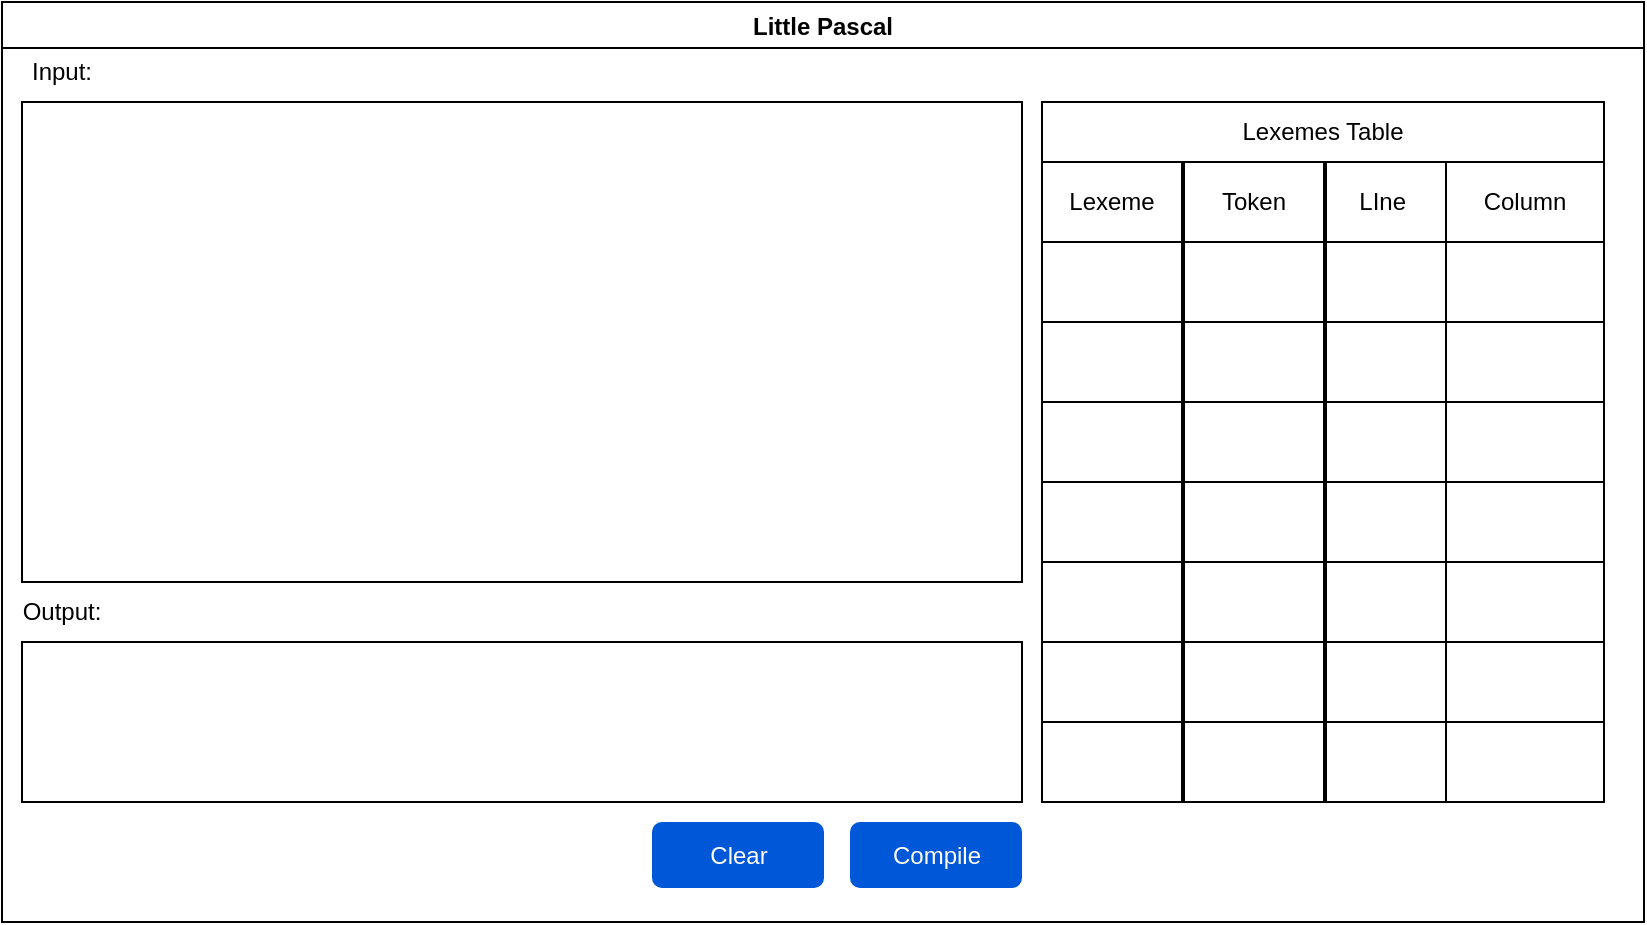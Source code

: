 <mxfile version="16.4.7" type="device"><diagram id="72BKOpEjPsBzhilmf4w2" name="Page-1"><mxGraphModel dx="862" dy="459" grid="1" gridSize="10" guides="1" tooltips="1" connect="1" arrows="1" fold="1" page="1" pageScale="1" pageWidth="850" pageHeight="1100" math="0" shadow="0"><root><mxCell id="0"/><mxCell id="1" parent="0"/><mxCell id="A3Xn31Y7-h1wUpG5fnmd-1" value="Little Pascal" style="swimlane;" parent="1" vertex="1"><mxGeometry x="47" y="30" width="821" height="460" as="geometry"/></mxCell><mxCell id="A3Xn31Y7-h1wUpG5fnmd-2" value="" style="whiteSpace=wrap;html=1;" parent="A3Xn31Y7-h1wUpG5fnmd-1" vertex="1"><mxGeometry x="10" y="50" width="500" height="240" as="geometry"/></mxCell><mxCell id="A3Xn31Y7-h1wUpG5fnmd-3" value="Compile" style="rounded=1;fillColor=#0057D8;strokeColor=none;html=1;fontColor=#ffffff;align=center;verticalAlign=middle;fontStyle=0;fontSize=12;sketch=0;" parent="A3Xn31Y7-h1wUpG5fnmd-1" vertex="1"><mxGeometry x="424" y="410" width="86" height="33" as="geometry"/></mxCell><mxCell id="A3Xn31Y7-h1wUpG5fnmd-4" value="Clear" style="rounded=1;fillColor=#0057D8;strokeColor=none;html=1;fontColor=#ffffff;align=center;verticalAlign=middle;fontStyle=0;fontSize=12;sketch=0;" parent="A3Xn31Y7-h1wUpG5fnmd-1" vertex="1"><mxGeometry x="325" y="410" width="86" height="33" as="geometry"/></mxCell><mxCell id="A3Xn31Y7-h1wUpG5fnmd-5" value="" style="whiteSpace=wrap;html=1;" parent="A3Xn31Y7-h1wUpG5fnmd-1" vertex="1"><mxGeometry x="10" y="320" width="500" height="80" as="geometry"/></mxCell><mxCell id="A3Xn31Y7-h1wUpG5fnmd-6" value="Output:" style="text;html=1;strokeColor=none;fillColor=none;align=center;verticalAlign=middle;whiteSpace=wrap;rounded=0;" parent="A3Xn31Y7-h1wUpG5fnmd-1" vertex="1"><mxGeometry y="290" width="60" height="30" as="geometry"/></mxCell><mxCell id="A3Xn31Y7-h1wUpG5fnmd-7" value="Input:" style="text;html=1;strokeColor=none;fillColor=none;align=center;verticalAlign=middle;whiteSpace=wrap;rounded=0;" parent="A3Xn31Y7-h1wUpG5fnmd-1" vertex="1"><mxGeometry y="20" width="60" height="30" as="geometry"/></mxCell><mxCell id="Y2UcA3nxNcbAAjjSeNFz-64" value="" style="shape=partialRectangle;html=1;whiteSpace=wrap;connectable=0;fillColor=#FFFFFF;top=1;left=1;bottom=1;right=1;overflow=hidden;perimeterSpacing=0;gradientColor=none;strokeWidth=1;" vertex="1" parent="A3Xn31Y7-h1wUpG5fnmd-1"><mxGeometry x="520" y="320" width="70" height="40" as="geometry"><mxRectangle width="93" height="40" as="alternateBounds"/></mxGeometry></mxCell><mxCell id="Y2UcA3nxNcbAAjjSeNFz-65" value="" style="shape=partialRectangle;html=1;whiteSpace=wrap;connectable=0;fillColor=#FFFFFF;top=1;left=1;bottom=1;right=1;overflow=hidden;perimeterSpacing=0;gradientColor=none;strokeWidth=1;" vertex="1" parent="A3Xn31Y7-h1wUpG5fnmd-1"><mxGeometry x="591" y="320" width="70" height="40" as="geometry"><mxRectangle width="94" height="40" as="alternateBounds"/></mxGeometry></mxCell><mxCell id="Y2UcA3nxNcbAAjjSeNFz-66" value="" style="shape=partialRectangle;html=1;whiteSpace=wrap;connectable=0;fillColor=#FFFFFF;top=1;left=1;bottom=1;right=1;overflow=hidden;perimeterSpacing=0;gradientColor=none;strokeWidth=1;" vertex="1" parent="A3Xn31Y7-h1wUpG5fnmd-1"><mxGeometry x="662" y="320" width="60" height="40" as="geometry"><mxRectangle width="93" height="40" as="alternateBounds"/></mxGeometry></mxCell><mxCell id="Y2UcA3nxNcbAAjjSeNFz-72" value="" style="shape=partialRectangle;html=1;whiteSpace=wrap;connectable=0;fillColor=#FFFFFF;top=1;left=1;bottom=1;right=1;overflow=hidden;perimeterSpacing=0;gradientColor=none;strokeWidth=1;" vertex="1" parent="A3Xn31Y7-h1wUpG5fnmd-1"><mxGeometry x="662" y="360" width="60" height="40" as="geometry"><mxRectangle width="93" height="40" as="alternateBounds"/></mxGeometry></mxCell><mxCell id="Y2UcA3nxNcbAAjjSeNFz-76" value="" style="shape=partialRectangle;html=1;whiteSpace=wrap;connectable=0;fillColor=#FFFFFF;top=1;left=1;bottom=1;right=1;overflow=hidden;perimeterSpacing=0;gradientColor=none;strokeWidth=1;" vertex="1" parent="A3Xn31Y7-h1wUpG5fnmd-1"><mxGeometry x="520" y="240" width="70" height="40" as="geometry"><mxRectangle width="93" height="40" as="alternateBounds"/></mxGeometry></mxCell><mxCell id="Y2UcA3nxNcbAAjjSeNFz-77" value="" style="shape=partialRectangle;html=1;whiteSpace=wrap;connectable=0;fillColor=#FFFFFF;top=1;left=1;bottom=1;right=1;overflow=hidden;perimeterSpacing=0;gradientColor=none;strokeWidth=1;" vertex="1" parent="A3Xn31Y7-h1wUpG5fnmd-1"><mxGeometry x="591" y="240" width="70" height="40" as="geometry"><mxRectangle width="94" height="40" as="alternateBounds"/></mxGeometry></mxCell><mxCell id="Y2UcA3nxNcbAAjjSeNFz-78" value="" style="shape=partialRectangle;html=1;whiteSpace=wrap;connectable=0;fillColor=#FFFFFF;top=1;left=1;bottom=1;right=1;overflow=hidden;perimeterSpacing=0;gradientColor=none;strokeWidth=1;" vertex="1" parent="A3Xn31Y7-h1wUpG5fnmd-1"><mxGeometry x="662" y="240" width="60" height="40" as="geometry"><mxRectangle width="93" height="40" as="alternateBounds"/></mxGeometry></mxCell><mxCell id="Y2UcA3nxNcbAAjjSeNFz-79" value="" style="shape=partialRectangle;html=1;whiteSpace=wrap;connectable=0;fillColor=#FFFFFF;top=1;left=1;bottom=1;right=1;overflow=hidden;perimeterSpacing=0;gradientColor=none;strokeWidth=1;" vertex="1" parent="A3Xn31Y7-h1wUpG5fnmd-1"><mxGeometry x="520" y="280" width="70" height="40" as="geometry"><mxRectangle width="93" height="40" as="alternateBounds"/></mxGeometry></mxCell><mxCell id="Y2UcA3nxNcbAAjjSeNFz-80" value="" style="shape=partialRectangle;html=1;whiteSpace=wrap;connectable=0;fillColor=#FFFFFF;top=1;left=1;bottom=1;right=1;overflow=hidden;perimeterSpacing=0;gradientColor=none;strokeWidth=1;" vertex="1" parent="A3Xn31Y7-h1wUpG5fnmd-1"><mxGeometry x="591" y="280" width="70" height="40" as="geometry"><mxRectangle width="94" height="40" as="alternateBounds"/></mxGeometry></mxCell><mxCell id="Y2UcA3nxNcbAAjjSeNFz-81" value="" style="shape=partialRectangle;html=1;whiteSpace=wrap;connectable=0;fillColor=#FFFFFF;top=1;left=1;bottom=1;right=1;overflow=hidden;perimeterSpacing=0;gradientColor=none;strokeWidth=1;" vertex="1" parent="A3Xn31Y7-h1wUpG5fnmd-1"><mxGeometry x="662" y="280" width="60" height="40" as="geometry"><mxRectangle width="93" height="40" as="alternateBounds"/></mxGeometry></mxCell><mxCell id="Y2UcA3nxNcbAAjjSeNFz-82" value="" style="shape=partialRectangle;html=1;whiteSpace=wrap;connectable=0;fillColor=#FFFFFF;top=1;left=1;bottom=1;right=1;overflow=hidden;perimeterSpacing=0;gradientColor=none;strokeWidth=1;" vertex="1" parent="A3Xn31Y7-h1wUpG5fnmd-1"><mxGeometry x="520" y="360" width="70" height="40" as="geometry"><mxRectangle width="93" height="40" as="alternateBounds"/></mxGeometry></mxCell><mxCell id="Y2UcA3nxNcbAAjjSeNFz-83" value="" style="shape=partialRectangle;html=1;whiteSpace=wrap;connectable=0;fillColor=#FFFFFF;top=1;left=1;bottom=1;right=1;overflow=hidden;perimeterSpacing=0;gradientColor=none;strokeWidth=1;" vertex="1" parent="A3Xn31Y7-h1wUpG5fnmd-1"><mxGeometry x="591" y="360" width="70" height="40" as="geometry"><mxRectangle width="94" height="40" as="alternateBounds"/></mxGeometry></mxCell><mxCell id="Y2UcA3nxNcbAAjjSeNFz-84" value="" style="shape=partialRectangle;html=1;whiteSpace=wrap;connectable=0;fillColor=#FFFFFF;top=1;left=1;bottom=1;right=1;overflow=hidden;perimeterSpacing=0;gradientColor=none;strokeWidth=1;" vertex="1" parent="A3Xn31Y7-h1wUpG5fnmd-1"><mxGeometry x="520" y="120" width="70" height="40" as="geometry"><mxRectangle width="93" height="40" as="alternateBounds"/></mxGeometry></mxCell><mxCell id="Y2UcA3nxNcbAAjjSeNFz-85" value="" style="shape=partialRectangle;html=1;whiteSpace=wrap;connectable=0;fillColor=#FFFFFF;top=1;left=1;bottom=1;right=1;overflow=hidden;perimeterSpacing=0;gradientColor=none;strokeWidth=1;" vertex="1" parent="A3Xn31Y7-h1wUpG5fnmd-1"><mxGeometry x="591" y="120" width="70" height="40" as="geometry"><mxRectangle width="94" height="40" as="alternateBounds"/></mxGeometry></mxCell><mxCell id="Y2UcA3nxNcbAAjjSeNFz-86" value="" style="shape=partialRectangle;html=1;whiteSpace=wrap;connectable=0;fillColor=#FFFFFF;top=1;left=1;bottom=1;right=1;overflow=hidden;perimeterSpacing=0;gradientColor=none;strokeWidth=1;" vertex="1" parent="A3Xn31Y7-h1wUpG5fnmd-1"><mxGeometry x="662" y="120" width="60" height="40" as="geometry"><mxRectangle width="93" height="40" as="alternateBounds"/></mxGeometry></mxCell><mxCell id="Y2UcA3nxNcbAAjjSeNFz-87" value="" style="shape=partialRectangle;html=1;whiteSpace=wrap;connectable=0;fillColor=#FFFFFF;top=1;left=1;bottom=1;right=1;overflow=hidden;perimeterSpacing=0;gradientColor=none;strokeWidth=1;" vertex="1" parent="A3Xn31Y7-h1wUpG5fnmd-1"><mxGeometry x="662" y="160" width="60" height="40" as="geometry"><mxRectangle width="93" height="40" as="alternateBounds"/></mxGeometry></mxCell><mxCell id="Y2UcA3nxNcbAAjjSeNFz-93" value="Lexemes Table" style="shape=partialRectangle;html=1;whiteSpace=wrap;connectable=0;fillColor=#FFFFFF;top=1;left=1;bottom=1;right=1;overflow=hidden;perimeterSpacing=0;gradientColor=none;strokeWidth=1;" vertex="1" parent="A3Xn31Y7-h1wUpG5fnmd-1"><mxGeometry x="520" y="50" width="281" height="30" as="geometry"><mxRectangle width="93" height="40" as="alternateBounds"/></mxGeometry></mxCell><mxCell id="Y2UcA3nxNcbAAjjSeNFz-94" value="Lexeme" style="shape=partialRectangle;html=1;whiteSpace=wrap;connectable=0;fillColor=#FFFFFF;top=1;left=1;bottom=1;right=1;overflow=hidden;perimeterSpacing=0;gradientColor=none;strokeWidth=1;" vertex="1" parent="A3Xn31Y7-h1wUpG5fnmd-1"><mxGeometry x="520" y="80" width="70" height="40" as="geometry"><mxRectangle width="93" height="40" as="alternateBounds"/></mxGeometry></mxCell><mxCell id="Y2UcA3nxNcbAAjjSeNFz-95" value="Token" style="shape=partialRectangle;html=1;whiteSpace=wrap;connectable=0;fillColor=#FFFFFF;top=1;left=1;bottom=1;right=1;overflow=hidden;perimeterSpacing=0;gradientColor=none;strokeWidth=1;" vertex="1" parent="A3Xn31Y7-h1wUpG5fnmd-1"><mxGeometry x="591" y="80" width="70" height="40" as="geometry"><mxRectangle width="94" height="40" as="alternateBounds"/></mxGeometry></mxCell><mxCell id="Y2UcA3nxNcbAAjjSeNFz-96" value="&lt;span style=&quot;white-space: pre&quot;&gt;LIne&#9;&lt;/span&gt;" style="shape=partialRectangle;html=1;whiteSpace=wrap;connectable=0;fillColor=#FFFFFF;top=1;left=1;bottom=1;right=1;overflow=hidden;perimeterSpacing=0;gradientColor=none;strokeWidth=1;" vertex="1" parent="A3Xn31Y7-h1wUpG5fnmd-1"><mxGeometry x="662" y="80" width="60" height="40" as="geometry"><mxRectangle width="93" height="40" as="alternateBounds"/></mxGeometry></mxCell><mxCell id="Y2UcA3nxNcbAAjjSeNFz-97" value="" style="shape=partialRectangle;html=1;whiteSpace=wrap;connectable=0;fillColor=#FFFFFF;top=1;left=1;bottom=1;right=1;overflow=hidden;perimeterSpacing=0;gradientColor=none;strokeWidth=1;" vertex="1" parent="A3Xn31Y7-h1wUpG5fnmd-1"><mxGeometry x="520" y="160" width="70" height="40" as="geometry"><mxRectangle width="93" height="40" as="alternateBounds"/></mxGeometry></mxCell><mxCell id="Y2UcA3nxNcbAAjjSeNFz-98" value="" style="shape=partialRectangle;html=1;whiteSpace=wrap;connectable=0;fillColor=#FFFFFF;top=1;left=1;bottom=1;right=1;overflow=hidden;perimeterSpacing=0;gradientColor=none;strokeWidth=1;" vertex="1" parent="A3Xn31Y7-h1wUpG5fnmd-1"><mxGeometry x="591" y="160" width="70" height="40" as="geometry"><mxRectangle width="94" height="40" as="alternateBounds"/></mxGeometry></mxCell><mxCell id="Y2UcA3nxNcbAAjjSeNFz-106" value="" style="shape=partialRectangle;html=1;whiteSpace=wrap;connectable=0;fillColor=#FFFFFF;top=1;left=1;bottom=1;right=1;overflow=hidden;perimeterSpacing=0;gradientColor=none;strokeWidth=1;" vertex="1" parent="A3Xn31Y7-h1wUpG5fnmd-1"><mxGeometry x="722" y="320" width="79" height="40" as="geometry"><mxRectangle width="93" height="40" as="alternateBounds"/></mxGeometry></mxCell><mxCell id="Y2UcA3nxNcbAAjjSeNFz-107" value="" style="shape=partialRectangle;html=1;whiteSpace=wrap;connectable=0;fillColor=#FFFFFF;top=1;left=1;bottom=1;right=1;overflow=hidden;perimeterSpacing=0;gradientColor=none;strokeWidth=1;" vertex="1" parent="A3Xn31Y7-h1wUpG5fnmd-1"><mxGeometry x="722" y="360" width="79" height="40" as="geometry"><mxRectangle width="93" height="40" as="alternateBounds"/></mxGeometry></mxCell><mxCell id="Y2UcA3nxNcbAAjjSeNFz-108" value="" style="shape=partialRectangle;html=1;whiteSpace=wrap;connectable=0;fillColor=#FFFFFF;top=1;left=1;bottom=1;right=1;overflow=hidden;perimeterSpacing=0;gradientColor=none;strokeWidth=1;" vertex="1" parent="A3Xn31Y7-h1wUpG5fnmd-1"><mxGeometry x="722" y="240" width="79" height="40" as="geometry"><mxRectangle width="93" height="40" as="alternateBounds"/></mxGeometry></mxCell><mxCell id="Y2UcA3nxNcbAAjjSeNFz-109" value="" style="shape=partialRectangle;html=1;whiteSpace=wrap;connectable=0;fillColor=#FFFFFF;top=1;left=1;bottom=1;right=1;overflow=hidden;perimeterSpacing=0;gradientColor=none;strokeWidth=1;" vertex="1" parent="A3Xn31Y7-h1wUpG5fnmd-1"><mxGeometry x="722" y="280" width="79" height="40" as="geometry"><mxRectangle width="93" height="40" as="alternateBounds"/></mxGeometry></mxCell><mxCell id="Y2UcA3nxNcbAAjjSeNFz-110" value="" style="shape=partialRectangle;html=1;whiteSpace=wrap;connectable=0;fillColor=#FFFFFF;top=1;left=1;bottom=1;right=1;overflow=hidden;perimeterSpacing=0;gradientColor=none;strokeWidth=1;" vertex="1" parent="A3Xn31Y7-h1wUpG5fnmd-1"><mxGeometry x="722" y="120" width="79" height="40" as="geometry"><mxRectangle width="93" height="40" as="alternateBounds"/></mxGeometry></mxCell><mxCell id="Y2UcA3nxNcbAAjjSeNFz-111" value="" style="shape=partialRectangle;html=1;whiteSpace=wrap;connectable=0;fillColor=#FFFFFF;top=1;left=1;bottom=1;right=1;overflow=hidden;perimeterSpacing=0;gradientColor=none;strokeWidth=1;" vertex="1" parent="A3Xn31Y7-h1wUpG5fnmd-1"><mxGeometry x="722" y="160" width="79" height="40" as="geometry"><mxRectangle width="93" height="40" as="alternateBounds"/></mxGeometry></mxCell><mxCell id="Y2UcA3nxNcbAAjjSeNFz-112" value="Column" style="shape=partialRectangle;html=1;whiteSpace=wrap;connectable=0;fillColor=#FFFFFF;top=1;left=1;bottom=1;right=1;overflow=hidden;perimeterSpacing=0;gradientColor=none;strokeWidth=1;" vertex="1" parent="A3Xn31Y7-h1wUpG5fnmd-1"><mxGeometry x="722" y="80" width="79" height="40" as="geometry"><mxRectangle width="93" height="40" as="alternateBounds"/></mxGeometry></mxCell><mxCell id="Y2UcA3nxNcbAAjjSeNFz-113" value="" style="shape=partialRectangle;html=1;whiteSpace=wrap;connectable=0;fillColor=#FFFFFF;top=1;left=1;bottom=1;right=1;overflow=hidden;perimeterSpacing=0;gradientColor=none;strokeWidth=1;" vertex="1" parent="A3Xn31Y7-h1wUpG5fnmd-1"><mxGeometry x="722" y="200" width="79" height="40" as="geometry"><mxRectangle width="93" height="40" as="alternateBounds"/></mxGeometry></mxCell><mxCell id="Y2UcA3nxNcbAAjjSeNFz-50" value="" style="shape=tableRow;horizontal=0;startSize=0;swimlaneHead=0;swimlaneBody=0;top=0;left=0;bottom=0;right=0;collapsible=0;dropTarget=0;fillColor=none;points=[[0,0.5],[1,0.5]];portConstraint=eastwest;swimlaneLine=1;strokeWidth=2;rounded=0;shadow=1;" vertex="1" parent="1"><mxGeometry x="570" y="230" width="280" height="40" as="geometry"/></mxCell><mxCell id="Y2UcA3nxNcbAAjjSeNFz-54" value="" style="shape=tableRow;horizontal=0;startSize=0;swimlaneHead=0;swimlaneBody=0;top=0;left=0;bottom=0;right=0;collapsible=0;dropTarget=0;fillColor=none;points=[[0,0.5],[1,0.5]];portConstraint=eastwest;" vertex="1" parent="1"><mxGeometry x="570" y="230" width="280" height="40" as="geometry"/></mxCell><mxCell id="Y2UcA3nxNcbAAjjSeNFz-55" value="" style="shape=partialRectangle;html=1;whiteSpace=wrap;connectable=0;fillColor=#FFFFFF;top=1;left=1;bottom=1;right=1;overflow=hidden;perimeterSpacing=0;gradientColor=none;strokeWidth=1;" vertex="1" parent="Y2UcA3nxNcbAAjjSeNFz-54"><mxGeometry x="-3" width="70" height="40" as="geometry"><mxRectangle width="93" height="40" as="alternateBounds"/></mxGeometry></mxCell><mxCell id="Y2UcA3nxNcbAAjjSeNFz-56" value="" style="shape=partialRectangle;html=1;whiteSpace=wrap;connectable=0;fillColor=#FFFFFF;top=1;left=1;bottom=1;right=1;overflow=hidden;perimeterSpacing=0;gradientColor=none;strokeWidth=1;" vertex="1" parent="Y2UcA3nxNcbAAjjSeNFz-54"><mxGeometry x="68" width="70" height="40" as="geometry"><mxRectangle width="94" height="40" as="alternateBounds"/></mxGeometry></mxCell><mxCell id="Y2UcA3nxNcbAAjjSeNFz-57" value="" style="shape=partialRectangle;html=1;whiteSpace=wrap;connectable=0;fillColor=#FFFFFF;top=1;left=1;bottom=1;right=1;overflow=hidden;perimeterSpacing=0;gradientColor=none;strokeWidth=1;" vertex="1" parent="Y2UcA3nxNcbAAjjSeNFz-54"><mxGeometry x="139" width="60" height="40" as="geometry"><mxRectangle width="93" height="40" as="alternateBounds"/></mxGeometry></mxCell></root></mxGraphModel></diagram></mxfile>